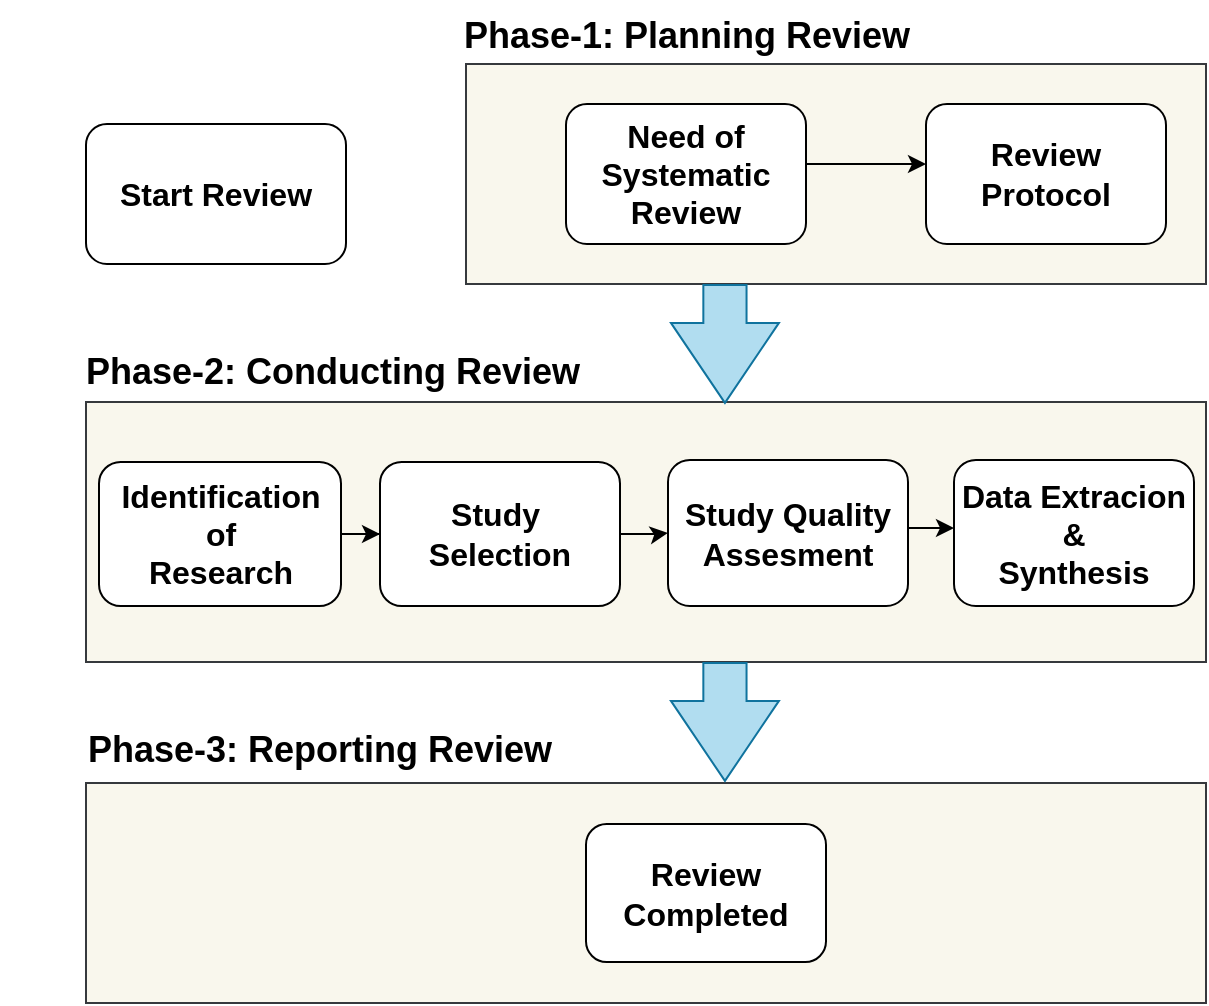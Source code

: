 <mxfile version="12.9.12" type="device"><diagram id="wo4DmnktPsAK2sX1cJp4" name="Page-1"><mxGraphModel dx="868" dy="450" grid="1" gridSize="10" guides="1" tooltips="1" connect="1" arrows="1" fold="1" page="1" pageScale="1" pageWidth="850" pageHeight="1100" math="0" shadow="0"><root><mxCell id="0"/><mxCell id="1" parent="0"/><mxCell id="PhSX3iFvp0Cj5lnZJUbI-1" value="" style="rounded=0;whiteSpace=wrap;html=1;fillColor=#f9f7ed;strokeColor=#36393d;" vertex="1" parent="1"><mxGeometry x="673" y="402" width="370" height="110" as="geometry"/></mxCell><mxCell id="PhSX3iFvp0Cj5lnZJUbI-2" value="" style="edgeStyle=orthogonalEdgeStyle;rounded=0;orthogonalLoop=1;jettySize=auto;html=1;" edge="1" parent="1"><mxGeometry relative="1" as="geometry"><mxPoint x="833" y="452" as="sourcePoint"/><mxPoint x="903" y="452" as="targetPoint"/></mxGeometry></mxCell><mxCell id="PhSX3iFvp0Cj5lnZJUbI-3" value="" style="rounded=0;whiteSpace=wrap;html=1;fillColor=#f9f7ed;strokeColor=#36393d;" vertex="1" parent="1"><mxGeometry x="483" y="571" width="560" height="130" as="geometry"/></mxCell><mxCell id="PhSX3iFvp0Cj5lnZJUbI-4" value="&lt;b&gt;&lt;font style=&quot;font-size: 18px&quot;&gt;Phase-1: Planning Review&lt;/font&gt;&lt;/b&gt;" style="text;html=1;strokeColor=none;fillColor=none;align=center;verticalAlign=middle;whiteSpace=wrap;rounded=0;" vertex="1" parent="1"><mxGeometry x="664" y="370" width="239" height="35" as="geometry"/></mxCell><mxCell id="PhSX3iFvp0Cj5lnZJUbI-5" value="&lt;b&gt;&lt;font style=&quot;font-size: 18px&quot;&gt;Phase-2: Conducting Review&lt;/font&gt;&lt;/b&gt;" style="text;html=1;strokeColor=none;fillColor=none;align=center;verticalAlign=middle;whiteSpace=wrap;rounded=0;" vertex="1" parent="1"><mxGeometry x="463" y="541" width="287" height="30" as="geometry"/></mxCell><mxCell id="PhSX3iFvp0Cj5lnZJUbI-6" value="&lt;b&gt;&lt;font style=&quot;font-size: 18px&quot;&gt;Phase-3: Reporting Review&lt;/font&gt;&lt;/b&gt;" style="text;html=1;strokeColor=none;fillColor=none;align=center;verticalAlign=middle;whiteSpace=wrap;rounded=0;" vertex="1" parent="1"><mxGeometry x="440" y="729" width="320" height="31" as="geometry"/></mxCell><mxCell id="PhSX3iFvp0Cj5lnZJUbI-7" value="" style="html=1;shadow=0;dashed=0;align=center;verticalAlign=middle;shape=mxgraph.arrows2.arrow;dy=0.6;dx=40;notch=0;fillColor=#b1ddf0;rotation=90;strokeColor=#10739e;" vertex="1" parent="1"><mxGeometry x="773" y="515" width="58.94" height="53.99" as="geometry"/></mxCell><mxCell id="PhSX3iFvp0Cj5lnZJUbI-8" value="&lt;b style=&quot;white-space: normal ; font-size: 16px&quot;&gt;Need of Systematic&lt;br&gt;Review&lt;/b&gt;" style="rounded=1;whiteSpace=wrap;html=1;fillColor=#FFFFFF;gradientColor=none;" vertex="1" parent="1"><mxGeometry x="723" y="422" width="120" height="70" as="geometry"/></mxCell><mxCell id="PhSX3iFvp0Cj5lnZJUbI-9" value="&lt;span style=&quot;font-size: 16px&quot;&gt;&lt;b&gt;Review Protocol&lt;/b&gt;&lt;/span&gt;" style="rounded=1;whiteSpace=wrap;html=1;fillColor=#FFFFFF;gradientColor=none;" vertex="1" parent="1"><mxGeometry x="903" y="422" width="120" height="70" as="geometry"/></mxCell><mxCell id="PhSX3iFvp0Cj5lnZJUbI-10" value="&lt;b&gt;&lt;font style=&quot;font-size: 16px&quot;&gt;Start Review&lt;/font&gt;&lt;/b&gt;" style="rounded=1;whiteSpace=wrap;html=1;fillColor=#FFFFFF;gradientColor=none;" vertex="1" parent="1"><mxGeometry x="483" y="432" width="130" height="70" as="geometry"/></mxCell><mxCell id="PhSX3iFvp0Cj5lnZJUbI-11" value="" style="rounded=0;whiteSpace=wrap;html=1;fillColor=#f9f7ed;strokeColor=#36393d;" vertex="1" parent="1"><mxGeometry x="483" y="761.5" width="560" height="110" as="geometry"/></mxCell><mxCell id="PhSX3iFvp0Cj5lnZJUbI-12" value="" style="edgeStyle=orthogonalEdgeStyle;rounded=0;orthogonalLoop=1;jettySize=auto;html=1;fontStyle=1" edge="1" parent="1" source="PhSX3iFvp0Cj5lnZJUbI-13" target="PhSX3iFvp0Cj5lnZJUbI-15"><mxGeometry relative="1" as="geometry"/></mxCell><mxCell id="PhSX3iFvp0Cj5lnZJUbI-13" value="&lt;span style=&quot;white-space: normal ; font-size: 16px&quot;&gt;&lt;b&gt;Identification&lt;br&gt;&lt;/b&gt;&lt;/span&gt;&lt;b style=&quot;white-space: normal ; font-size: 16px&quot;&gt;of&lt;br&gt;Research&lt;/b&gt;" style="rounded=1;whiteSpace=wrap;html=1;fillColor=#FFFFFF;gradientColor=none;" vertex="1" parent="1"><mxGeometry x="489.5" y="601" width="121" height="72" as="geometry"/></mxCell><mxCell id="PhSX3iFvp0Cj5lnZJUbI-14" value="" style="edgeStyle=orthogonalEdgeStyle;rounded=0;orthogonalLoop=1;jettySize=auto;html=1;endArrow=classic;endFill=1;" edge="1" parent="1" source="PhSX3iFvp0Cj5lnZJUbI-15" target="PhSX3iFvp0Cj5lnZJUbI-18"><mxGeometry relative="1" as="geometry"/></mxCell><mxCell id="PhSX3iFvp0Cj5lnZJUbI-15" value="&lt;span style=&quot;white-space: normal ; font-size: 16px&quot;&gt;&lt;b&gt;Study&amp;nbsp;&lt;br&gt;&lt;/b&gt;&lt;/span&gt;&lt;b style=&quot;white-space: normal&quot;&gt;&lt;font style=&quot;font-size: 16px&quot;&gt;Selection&lt;/font&gt;&lt;/b&gt;" style="rounded=1;whiteSpace=wrap;html=1;fillColor=#FFFFFF;gradientColor=none;" vertex="1" parent="1"><mxGeometry x="630" y="601" width="120" height="72" as="geometry"/></mxCell><mxCell id="PhSX3iFvp0Cj5lnZJUbI-16" value="&lt;b style=&quot;font-size: 16px ; white-space: normal&quot;&gt;Review Completed&lt;/b&gt;" style="rounded=1;whiteSpace=wrap;html=1;fillColor=#FFFFFF;gradientColor=none;" vertex="1" parent="1"><mxGeometry x="733" y="782" width="120" height="69" as="geometry"/></mxCell><mxCell id="PhSX3iFvp0Cj5lnZJUbI-17" value="" style="html=1;shadow=0;dashed=0;align=center;verticalAlign=middle;shape=mxgraph.arrows2.arrow;dy=0.6;dx=40;notch=0;fillColor=#b1ddf0;rotation=90;strokeColor=#10739e;" vertex="1" parent="1"><mxGeometry x="773" y="704" width="58.94" height="53.99" as="geometry"/></mxCell><mxCell id="PhSX3iFvp0Cj5lnZJUbI-18" value="&lt;span style=&quot;white-space: normal ; font-size: 16px&quot;&gt;&lt;b&gt;Study Quality&lt;br&gt;&lt;/b&gt;&lt;/span&gt;&lt;b style=&quot;white-space: normal&quot;&gt;&lt;font style=&quot;font-size: 16px&quot;&gt;Assesment&lt;/font&gt;&lt;/b&gt;" style="rounded=1;whiteSpace=wrap;html=1;fillColor=#FFFFFF;gradientColor=none;" vertex="1" parent="1"><mxGeometry x="774" y="600" width="120" height="73" as="geometry"/></mxCell><mxCell id="PhSX3iFvp0Cj5lnZJUbI-19" value="&lt;span style=&quot;white-space: normal ; font-size: 16px&quot;&gt;&lt;b&gt;Data Extracion &amp;amp;&lt;br&gt;&lt;/b&gt;&lt;/span&gt;&lt;b style=&quot;white-space: normal&quot;&gt;&lt;font style=&quot;font-size: 16px&quot;&gt;Synthesis&lt;/font&gt;&lt;/b&gt;" style="rounded=1;whiteSpace=wrap;html=1;fillColor=#FFFFFF;gradientColor=none;" vertex="1" parent="1"><mxGeometry x="917" y="600" width="120" height="73" as="geometry"/></mxCell><mxCell id="PhSX3iFvp0Cj5lnZJUbI-20" value="" style="edgeStyle=orthogonalEdgeStyle;rounded=0;orthogonalLoop=1;jettySize=auto;html=1;" edge="1" parent="1"><mxGeometry relative="1" as="geometry"><mxPoint x="893.5" y="634" as="sourcePoint"/><mxPoint x="917" y="634" as="targetPoint"/></mxGeometry></mxCell></root></mxGraphModel></diagram></mxfile>